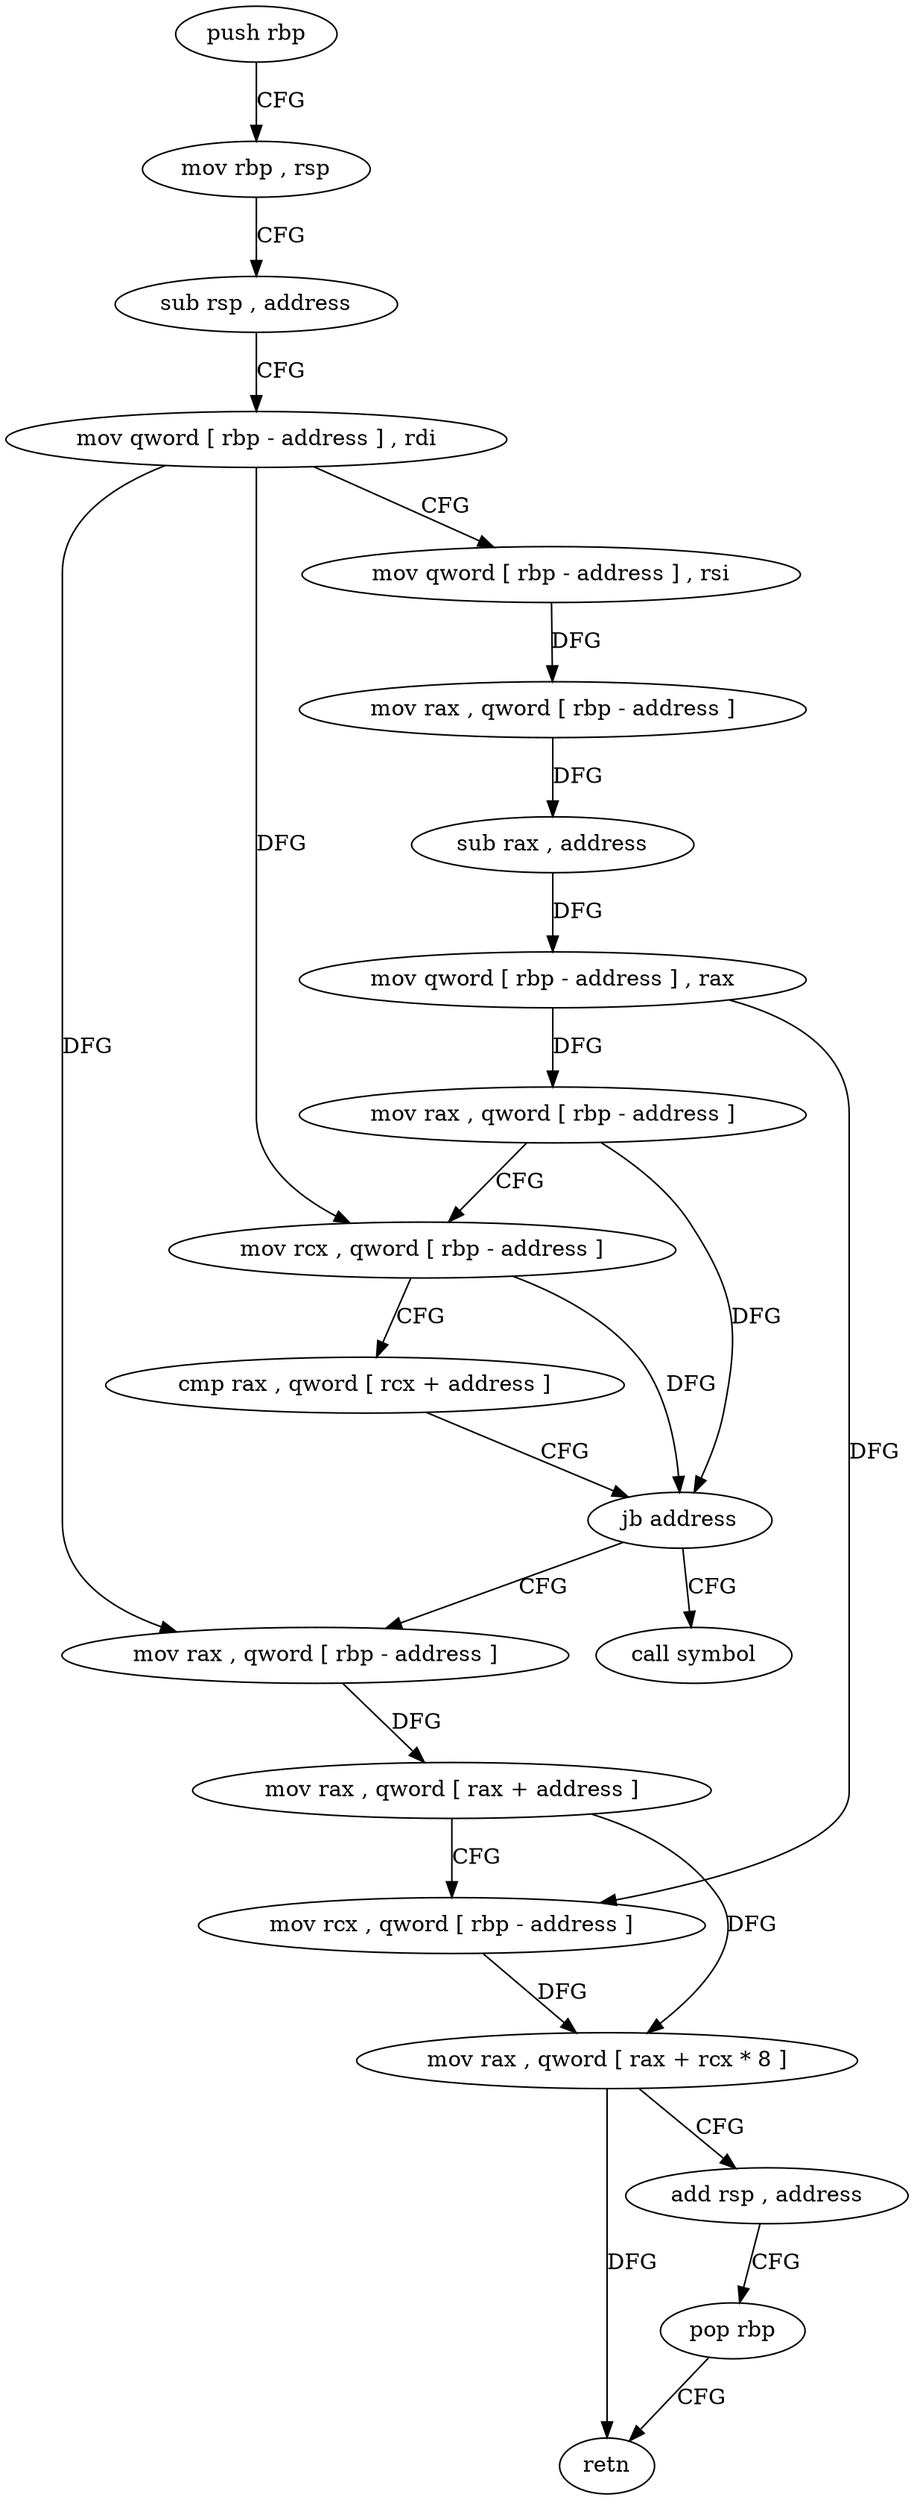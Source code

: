 digraph "func" {
"194960" [label = "push rbp" ]
"194961" [label = "mov rbp , rsp" ]
"194964" [label = "sub rsp , address" ]
"194968" [label = "mov qword [ rbp - address ] , rdi" ]
"194972" [label = "mov qword [ rbp - address ] , rsi" ]
"194976" [label = "mov rax , qword [ rbp - address ]" ]
"194980" [label = "sub rax , address" ]
"194986" [label = "mov qword [ rbp - address ] , rax" ]
"194990" [label = "mov rax , qword [ rbp - address ]" ]
"194994" [label = "mov rcx , qword [ rbp - address ]" ]
"194998" [label = "cmp rax , qword [ rcx + address ]" ]
"195002" [label = "jb address" ]
"195013" [label = "mov rax , qword [ rbp - address ]" ]
"195008" [label = "call symbol" ]
"195017" [label = "mov rax , qword [ rax + address ]" ]
"195021" [label = "mov rcx , qword [ rbp - address ]" ]
"195025" [label = "mov rax , qword [ rax + rcx * 8 ]" ]
"195029" [label = "add rsp , address" ]
"195033" [label = "pop rbp" ]
"195034" [label = "retn" ]
"194960" -> "194961" [ label = "CFG" ]
"194961" -> "194964" [ label = "CFG" ]
"194964" -> "194968" [ label = "CFG" ]
"194968" -> "194972" [ label = "CFG" ]
"194968" -> "194994" [ label = "DFG" ]
"194968" -> "195013" [ label = "DFG" ]
"194972" -> "194976" [ label = "DFG" ]
"194976" -> "194980" [ label = "DFG" ]
"194980" -> "194986" [ label = "DFG" ]
"194986" -> "194990" [ label = "DFG" ]
"194986" -> "195021" [ label = "DFG" ]
"194990" -> "194994" [ label = "CFG" ]
"194990" -> "195002" [ label = "DFG" ]
"194994" -> "194998" [ label = "CFG" ]
"194994" -> "195002" [ label = "DFG" ]
"194998" -> "195002" [ label = "CFG" ]
"195002" -> "195013" [ label = "CFG" ]
"195002" -> "195008" [ label = "CFG" ]
"195013" -> "195017" [ label = "DFG" ]
"195017" -> "195021" [ label = "CFG" ]
"195017" -> "195025" [ label = "DFG" ]
"195021" -> "195025" [ label = "DFG" ]
"195025" -> "195029" [ label = "CFG" ]
"195025" -> "195034" [ label = "DFG" ]
"195029" -> "195033" [ label = "CFG" ]
"195033" -> "195034" [ label = "CFG" ]
}
